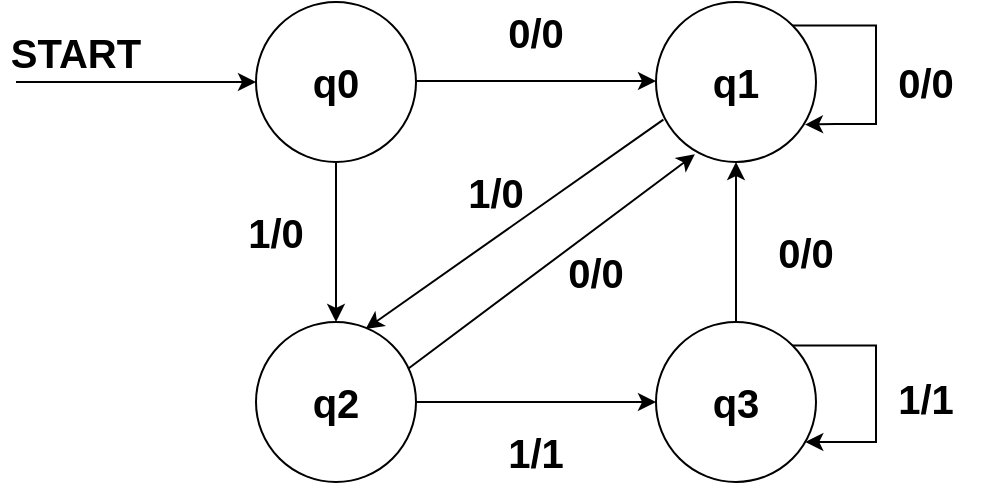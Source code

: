 <mxfile version="22.1.7" type="github">
  <diagram name="Page-1" id="nCgGuQm0Zx-59spohuDj">
    <mxGraphModel dx="631" dy="358" grid="1" gridSize="10" guides="1" tooltips="1" connect="1" arrows="1" fold="1" page="1" pageScale="1" pageWidth="1169" pageHeight="827" math="0" shadow="0">
      <root>
        <mxCell id="0" />
        <mxCell id="1" parent="0" />
        <mxCell id="DdDNbl4X7nTh8j6X9_QO-1" value="" style="endArrow=classic;html=1;rounded=0;" edge="1" parent="1">
          <mxGeometry width="50" height="50" relative="1" as="geometry">
            <mxPoint x="160" y="240" as="sourcePoint" />
            <mxPoint x="280" y="240" as="targetPoint" />
          </mxGeometry>
        </mxCell>
        <mxCell id="DdDNbl4X7nTh8j6X9_QO-2" value="" style="ellipse;whiteSpace=wrap;html=1;aspect=fixed;" vertex="1" parent="1">
          <mxGeometry x="280" y="200" width="80" height="80" as="geometry" />
        </mxCell>
        <mxCell id="DdDNbl4X7nTh8j6X9_QO-3" value="&lt;b&gt;q0&lt;/b&gt;" style="text;html=1;strokeColor=none;fillColor=none;align=center;verticalAlign=middle;whiteSpace=wrap;rounded=0;fontSize=20;" vertex="1" parent="1">
          <mxGeometry x="290" y="225" width="60" height="30" as="geometry" />
        </mxCell>
        <mxCell id="DdDNbl4X7nTh8j6X9_QO-4" value="" style="endArrow=classic;html=1;rounded=0;" edge="1" parent="1">
          <mxGeometry width="50" height="50" relative="1" as="geometry">
            <mxPoint x="360" y="239.5" as="sourcePoint" />
            <mxPoint x="480" y="239.5" as="targetPoint" />
          </mxGeometry>
        </mxCell>
        <mxCell id="DdDNbl4X7nTh8j6X9_QO-24" style="edgeStyle=orthogonalEdgeStyle;rounded=0;orthogonalLoop=1;jettySize=auto;html=1;exitX=1;exitY=0;exitDx=0;exitDy=0;entryX=0.931;entryY=0.766;entryDx=0;entryDy=0;entryPerimeter=0;" edge="1" parent="1" source="DdDNbl4X7nTh8j6X9_QO-5" target="DdDNbl4X7nTh8j6X9_QO-5">
          <mxGeometry relative="1" as="geometry">
            <mxPoint x="570" y="260" as="targetPoint" />
            <Array as="points">
              <mxPoint x="590" y="212" />
              <mxPoint x="590" y="261" />
              <mxPoint x="570" y="261" />
            </Array>
          </mxGeometry>
        </mxCell>
        <mxCell id="DdDNbl4X7nTh8j6X9_QO-5" value="" style="ellipse;whiteSpace=wrap;html=1;aspect=fixed;" vertex="1" parent="1">
          <mxGeometry x="480" y="200" width="80" height="80" as="geometry" />
        </mxCell>
        <mxCell id="DdDNbl4X7nTh8j6X9_QO-6" value="&lt;b&gt;q1&lt;/b&gt;" style="text;html=1;strokeColor=none;fillColor=none;align=center;verticalAlign=middle;whiteSpace=wrap;rounded=0;fontSize=20;" vertex="1" parent="1">
          <mxGeometry x="490" y="225" width="60" height="30" as="geometry" />
        </mxCell>
        <mxCell id="DdDNbl4X7nTh8j6X9_QO-7" value="&lt;b&gt;0/0&lt;/b&gt;" style="text;html=1;strokeColor=none;fillColor=none;align=center;verticalAlign=middle;whiteSpace=wrap;rounded=0;fontSize=20;" vertex="1" parent="1">
          <mxGeometry x="390" y="200" width="60" height="30" as="geometry" />
        </mxCell>
        <mxCell id="DdDNbl4X7nTh8j6X9_QO-8" value="" style="endArrow=classic;html=1;rounded=0;exitX=0.5;exitY=1;exitDx=0;exitDy=0;" edge="1" parent="1" source="DdDNbl4X7nTh8j6X9_QO-2">
          <mxGeometry width="50" height="50" relative="1" as="geometry">
            <mxPoint x="370" y="249.5" as="sourcePoint" />
            <mxPoint x="320" y="360" as="targetPoint" />
          </mxGeometry>
        </mxCell>
        <mxCell id="DdDNbl4X7nTh8j6X9_QO-9" value="" style="ellipse;whiteSpace=wrap;html=1;aspect=fixed;" vertex="1" parent="1">
          <mxGeometry x="280" y="360" width="80" height="80" as="geometry" />
        </mxCell>
        <mxCell id="DdDNbl4X7nTh8j6X9_QO-10" value="&lt;b&gt;q2&lt;/b&gt;" style="text;html=1;strokeColor=none;fillColor=none;align=center;verticalAlign=middle;whiteSpace=wrap;rounded=0;fontSize=20;" vertex="1" parent="1">
          <mxGeometry x="290" y="385" width="60" height="30" as="geometry" />
        </mxCell>
        <mxCell id="DdDNbl4X7nTh8j6X9_QO-11" value="&lt;b&gt;1/0&lt;/b&gt;" style="text;html=1;strokeColor=none;fillColor=none;align=center;verticalAlign=middle;whiteSpace=wrap;rounded=0;fontSize=20;" vertex="1" parent="1">
          <mxGeometry x="260" y="300" width="60" height="30" as="geometry" />
        </mxCell>
        <mxCell id="DdDNbl4X7nTh8j6X9_QO-12" value="" style="endArrow=classic;html=1;rounded=0;exitX=1;exitY=0.5;exitDx=0;exitDy=0;" edge="1" parent="1" source="DdDNbl4X7nTh8j6X9_QO-9">
          <mxGeometry width="50" height="50" relative="1" as="geometry">
            <mxPoint x="540" y="320" as="sourcePoint" />
            <mxPoint x="480" y="400" as="targetPoint" />
          </mxGeometry>
        </mxCell>
        <mxCell id="DdDNbl4X7nTh8j6X9_QO-13" value="&lt;b&gt;1/1&lt;/b&gt;" style="text;html=1;strokeColor=none;fillColor=none;align=center;verticalAlign=middle;whiteSpace=wrap;rounded=0;fontSize=20;" vertex="1" parent="1">
          <mxGeometry x="390" y="410" width="60" height="30" as="geometry" />
        </mxCell>
        <mxCell id="DdDNbl4X7nTh8j6X9_QO-15" value="" style="endArrow=classic;html=1;rounded=0;exitX=0.046;exitY=0.735;exitDx=0;exitDy=0;entryX=0.685;entryY=0.044;entryDx=0;entryDy=0;entryPerimeter=0;exitPerimeter=0;" edge="1" parent="1" source="DdDNbl4X7nTh8j6X9_QO-5" target="DdDNbl4X7nTh8j6X9_QO-9">
          <mxGeometry width="50" height="50" relative="1" as="geometry">
            <mxPoint x="370" y="410" as="sourcePoint" />
            <mxPoint x="490" y="410" as="targetPoint" />
          </mxGeometry>
        </mxCell>
        <mxCell id="DdDNbl4X7nTh8j6X9_QO-16" value="&lt;b&gt;1/0&lt;/b&gt;" style="text;html=1;strokeColor=none;fillColor=none;align=center;verticalAlign=middle;whiteSpace=wrap;rounded=0;fontSize=20;" vertex="1" parent="1">
          <mxGeometry x="370" y="280" width="60" height="30" as="geometry" />
        </mxCell>
        <mxCell id="DdDNbl4X7nTh8j6X9_QO-22" style="edgeStyle=orthogonalEdgeStyle;rounded=0;orthogonalLoop=1;jettySize=auto;html=1;exitX=1;exitY=0;exitDx=0;exitDy=0;" edge="1" parent="1" source="DdDNbl4X7nTh8j6X9_QO-17" target="DdDNbl4X7nTh8j6X9_QO-17">
          <mxGeometry relative="1" as="geometry">
            <mxPoint x="580" y="430" as="targetPoint" />
            <Array as="points">
              <mxPoint x="590" y="372" />
              <mxPoint x="590" y="420" />
            </Array>
          </mxGeometry>
        </mxCell>
        <mxCell id="DdDNbl4X7nTh8j6X9_QO-17" value="" style="ellipse;whiteSpace=wrap;html=1;aspect=fixed;" vertex="1" parent="1">
          <mxGeometry x="480" y="360" width="80" height="80" as="geometry" />
        </mxCell>
        <mxCell id="DdDNbl4X7nTh8j6X9_QO-18" value="&lt;b&gt;START&lt;/b&gt;" style="text;html=1;strokeColor=none;fillColor=none;align=center;verticalAlign=middle;whiteSpace=wrap;rounded=0;fontSize=20;" vertex="1" parent="1">
          <mxGeometry x="160" y="210" width="60" height="30" as="geometry" />
        </mxCell>
        <mxCell id="DdDNbl4X7nTh8j6X9_QO-19" value="&lt;b&gt;q3&lt;/b&gt;" style="text;html=1;strokeColor=none;fillColor=none;align=center;verticalAlign=middle;whiteSpace=wrap;rounded=0;fontSize=20;" vertex="1" parent="1">
          <mxGeometry x="490" y="385" width="60" height="30" as="geometry" />
        </mxCell>
        <mxCell id="DdDNbl4X7nTh8j6X9_QO-20" value="" style="endArrow=classic;html=1;rounded=0;exitX=0.5;exitY=0;exitDx=0;exitDy=0;entryX=0.5;entryY=1;entryDx=0;entryDy=0;" edge="1" parent="1" source="DdDNbl4X7nTh8j6X9_QO-17" target="DdDNbl4X7nTh8j6X9_QO-5">
          <mxGeometry width="50" height="50" relative="1" as="geometry">
            <mxPoint x="502" y="278" as="sourcePoint" />
            <mxPoint x="358" y="382" as="targetPoint" />
          </mxGeometry>
        </mxCell>
        <mxCell id="DdDNbl4X7nTh8j6X9_QO-21" value="&lt;b&gt;0/0&lt;/b&gt;" style="text;html=1;strokeColor=none;fillColor=none;align=center;verticalAlign=middle;whiteSpace=wrap;rounded=0;fontSize=20;" vertex="1" parent="1">
          <mxGeometry x="525" y="310" width="60" height="30" as="geometry" />
        </mxCell>
        <mxCell id="DdDNbl4X7nTh8j6X9_QO-23" value="&lt;b&gt;1/1&lt;/b&gt;" style="text;html=1;strokeColor=none;fillColor=none;align=center;verticalAlign=middle;whiteSpace=wrap;rounded=0;fontSize=20;" vertex="1" parent="1">
          <mxGeometry x="585" y="383" width="60" height="30" as="geometry" />
        </mxCell>
        <mxCell id="DdDNbl4X7nTh8j6X9_QO-25" value="&lt;b&gt;0/0&lt;/b&gt;" style="text;html=1;strokeColor=none;fillColor=none;align=center;verticalAlign=middle;whiteSpace=wrap;rounded=0;fontSize=20;" vertex="1" parent="1">
          <mxGeometry x="585" y="225" width="60" height="30" as="geometry" />
        </mxCell>
        <mxCell id="DdDNbl4X7nTh8j6X9_QO-27" value="" style="endArrow=classic;html=1;rounded=0;exitX=0.953;exitY=0.291;exitDx=0;exitDy=0;exitPerimeter=0;entryX=0.243;entryY=0.952;entryDx=0;entryDy=0;entryPerimeter=0;" edge="1" parent="1" source="DdDNbl4X7nTh8j6X9_QO-9" target="DdDNbl4X7nTh8j6X9_QO-5">
          <mxGeometry width="50" height="50" relative="1" as="geometry">
            <mxPoint x="494" y="269" as="sourcePoint" />
            <mxPoint x="500" y="290" as="targetPoint" />
          </mxGeometry>
        </mxCell>
        <mxCell id="DdDNbl4X7nTh8j6X9_QO-28" value="&lt;b&gt;0/0&lt;/b&gt;" style="text;html=1;strokeColor=none;fillColor=none;align=center;verticalAlign=middle;whiteSpace=wrap;rounded=0;fontSize=20;" vertex="1" parent="1">
          <mxGeometry x="420" y="320" width="60" height="30" as="geometry" />
        </mxCell>
      </root>
    </mxGraphModel>
  </diagram>
</mxfile>
